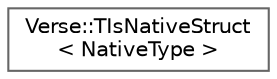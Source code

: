 digraph "Graphical Class Hierarchy"
{
 // INTERACTIVE_SVG=YES
 // LATEX_PDF_SIZE
  bgcolor="transparent";
  edge [fontname=Helvetica,fontsize=10,labelfontname=Helvetica,labelfontsize=10];
  node [fontname=Helvetica,fontsize=10,shape=box,height=0.2,width=0.4];
  rankdir="LR";
  Node0 [id="Node000000",label="Verse::TIsNativeStruct\l\< NativeType \>",height=0.2,width=0.4,color="grey40", fillcolor="white", style="filled",URL="$d7/db2/structVerse_1_1TIsNativeStruct.html",tooltip=" "];
}
